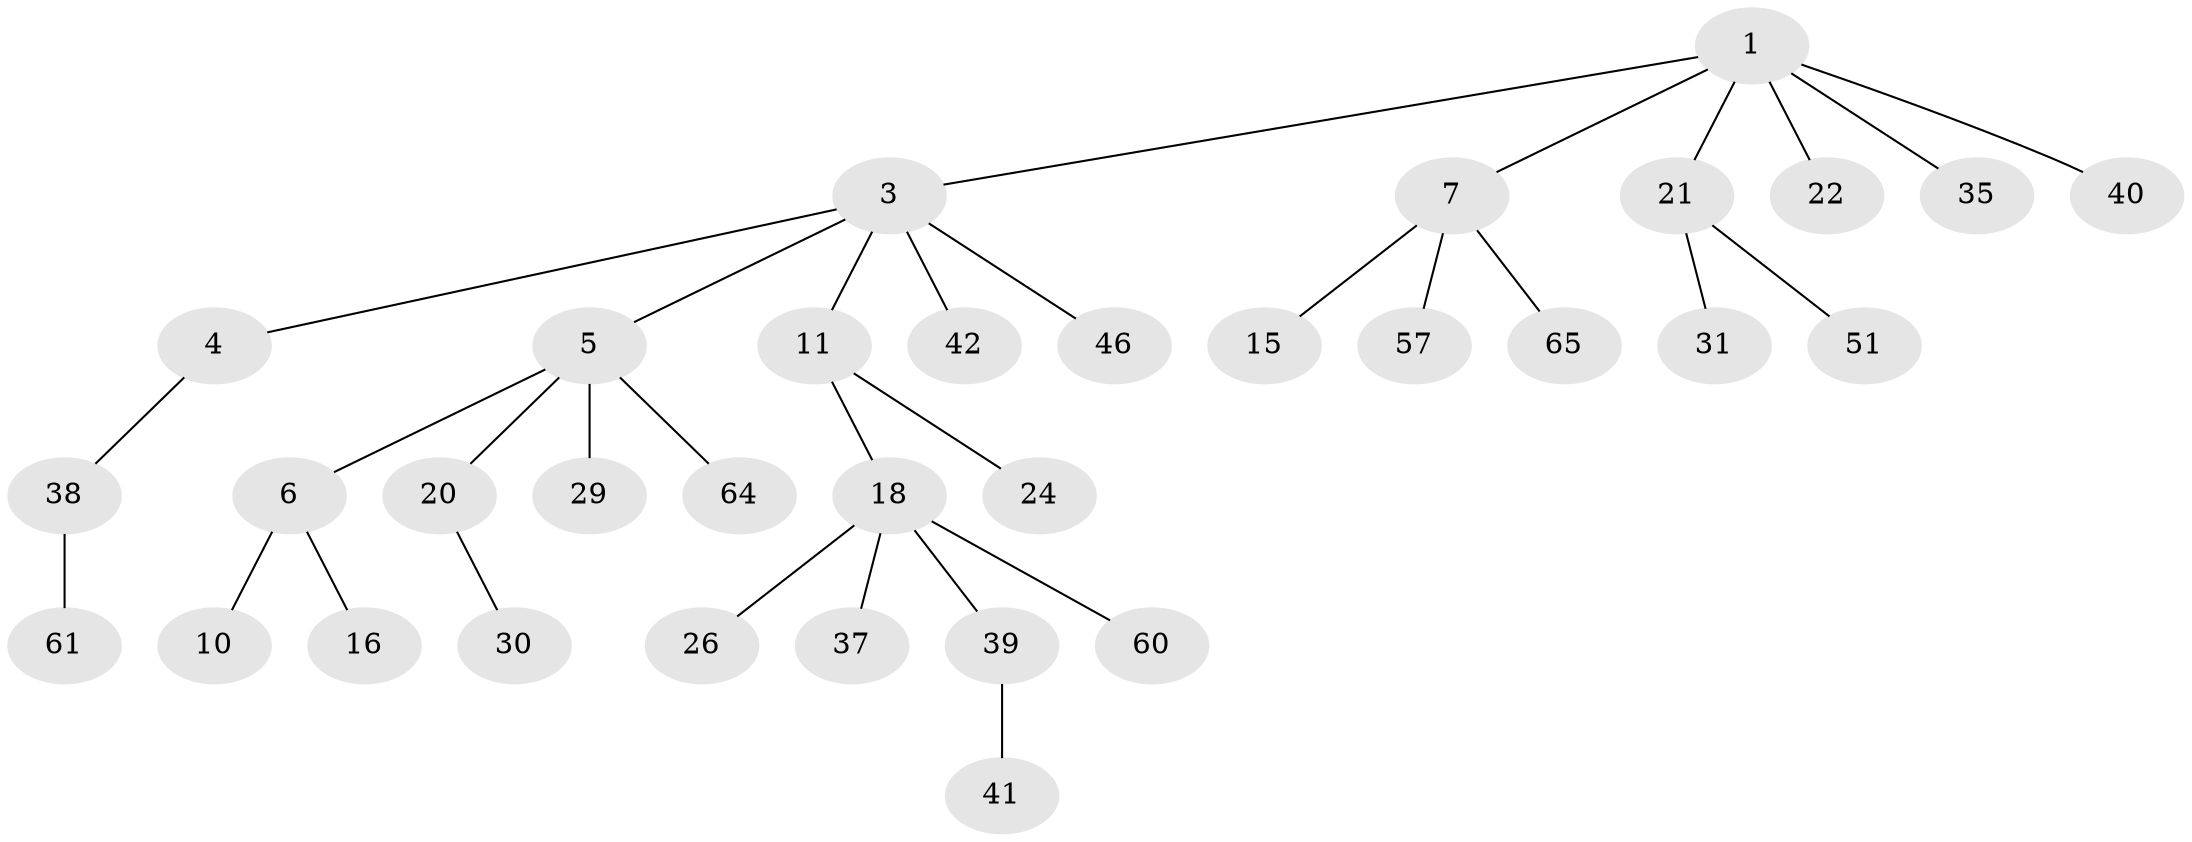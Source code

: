 // original degree distribution, {4: 0.09090909090909091, 6: 0.015151515151515152, 3: 0.19696969696969696, 5: 0.015151515151515152, 2: 0.16666666666666666, 1: 0.5151515151515151}
// Generated by graph-tools (version 1.1) at 2025/15/03/09/25 04:15:25]
// undirected, 33 vertices, 32 edges
graph export_dot {
graph [start="1"]
  node [color=gray90,style=filled];
  1 [super="+2"];
  3;
  4 [super="+25"];
  5 [super="+14+34"];
  6 [super="+8+27"];
  7 [super="+13+12+9+23"];
  10 [super="+62"];
  11;
  15;
  16;
  18 [super="+19+32"];
  20 [super="+45"];
  21 [super="+43+28+55"];
  22 [super="+66+53"];
  24;
  26;
  29 [super="+52"];
  30;
  31 [super="+49+36"];
  35;
  37;
  38;
  39 [super="+59"];
  40;
  41 [super="+48"];
  42;
  46 [super="+47"];
  51;
  57;
  60;
  61 [super="+63"];
  64;
  65;
  1 -- 3;
  1 -- 7;
  1 -- 21;
  1 -- 40;
  1 -- 35;
  1 -- 22;
  3 -- 4;
  3 -- 5;
  3 -- 11;
  3 -- 42;
  3 -- 46;
  4 -- 38;
  5 -- 6;
  5 -- 29;
  5 -- 20;
  5 -- 64;
  6 -- 16;
  6 -- 10;
  7 -- 57;
  7 -- 15;
  7 -- 65;
  11 -- 18;
  11 -- 24;
  18 -- 26;
  18 -- 60;
  18 -- 37;
  18 -- 39;
  20 -- 30;
  21 -- 51;
  21 -- 31;
  38 -- 61;
  39 -- 41;
}
